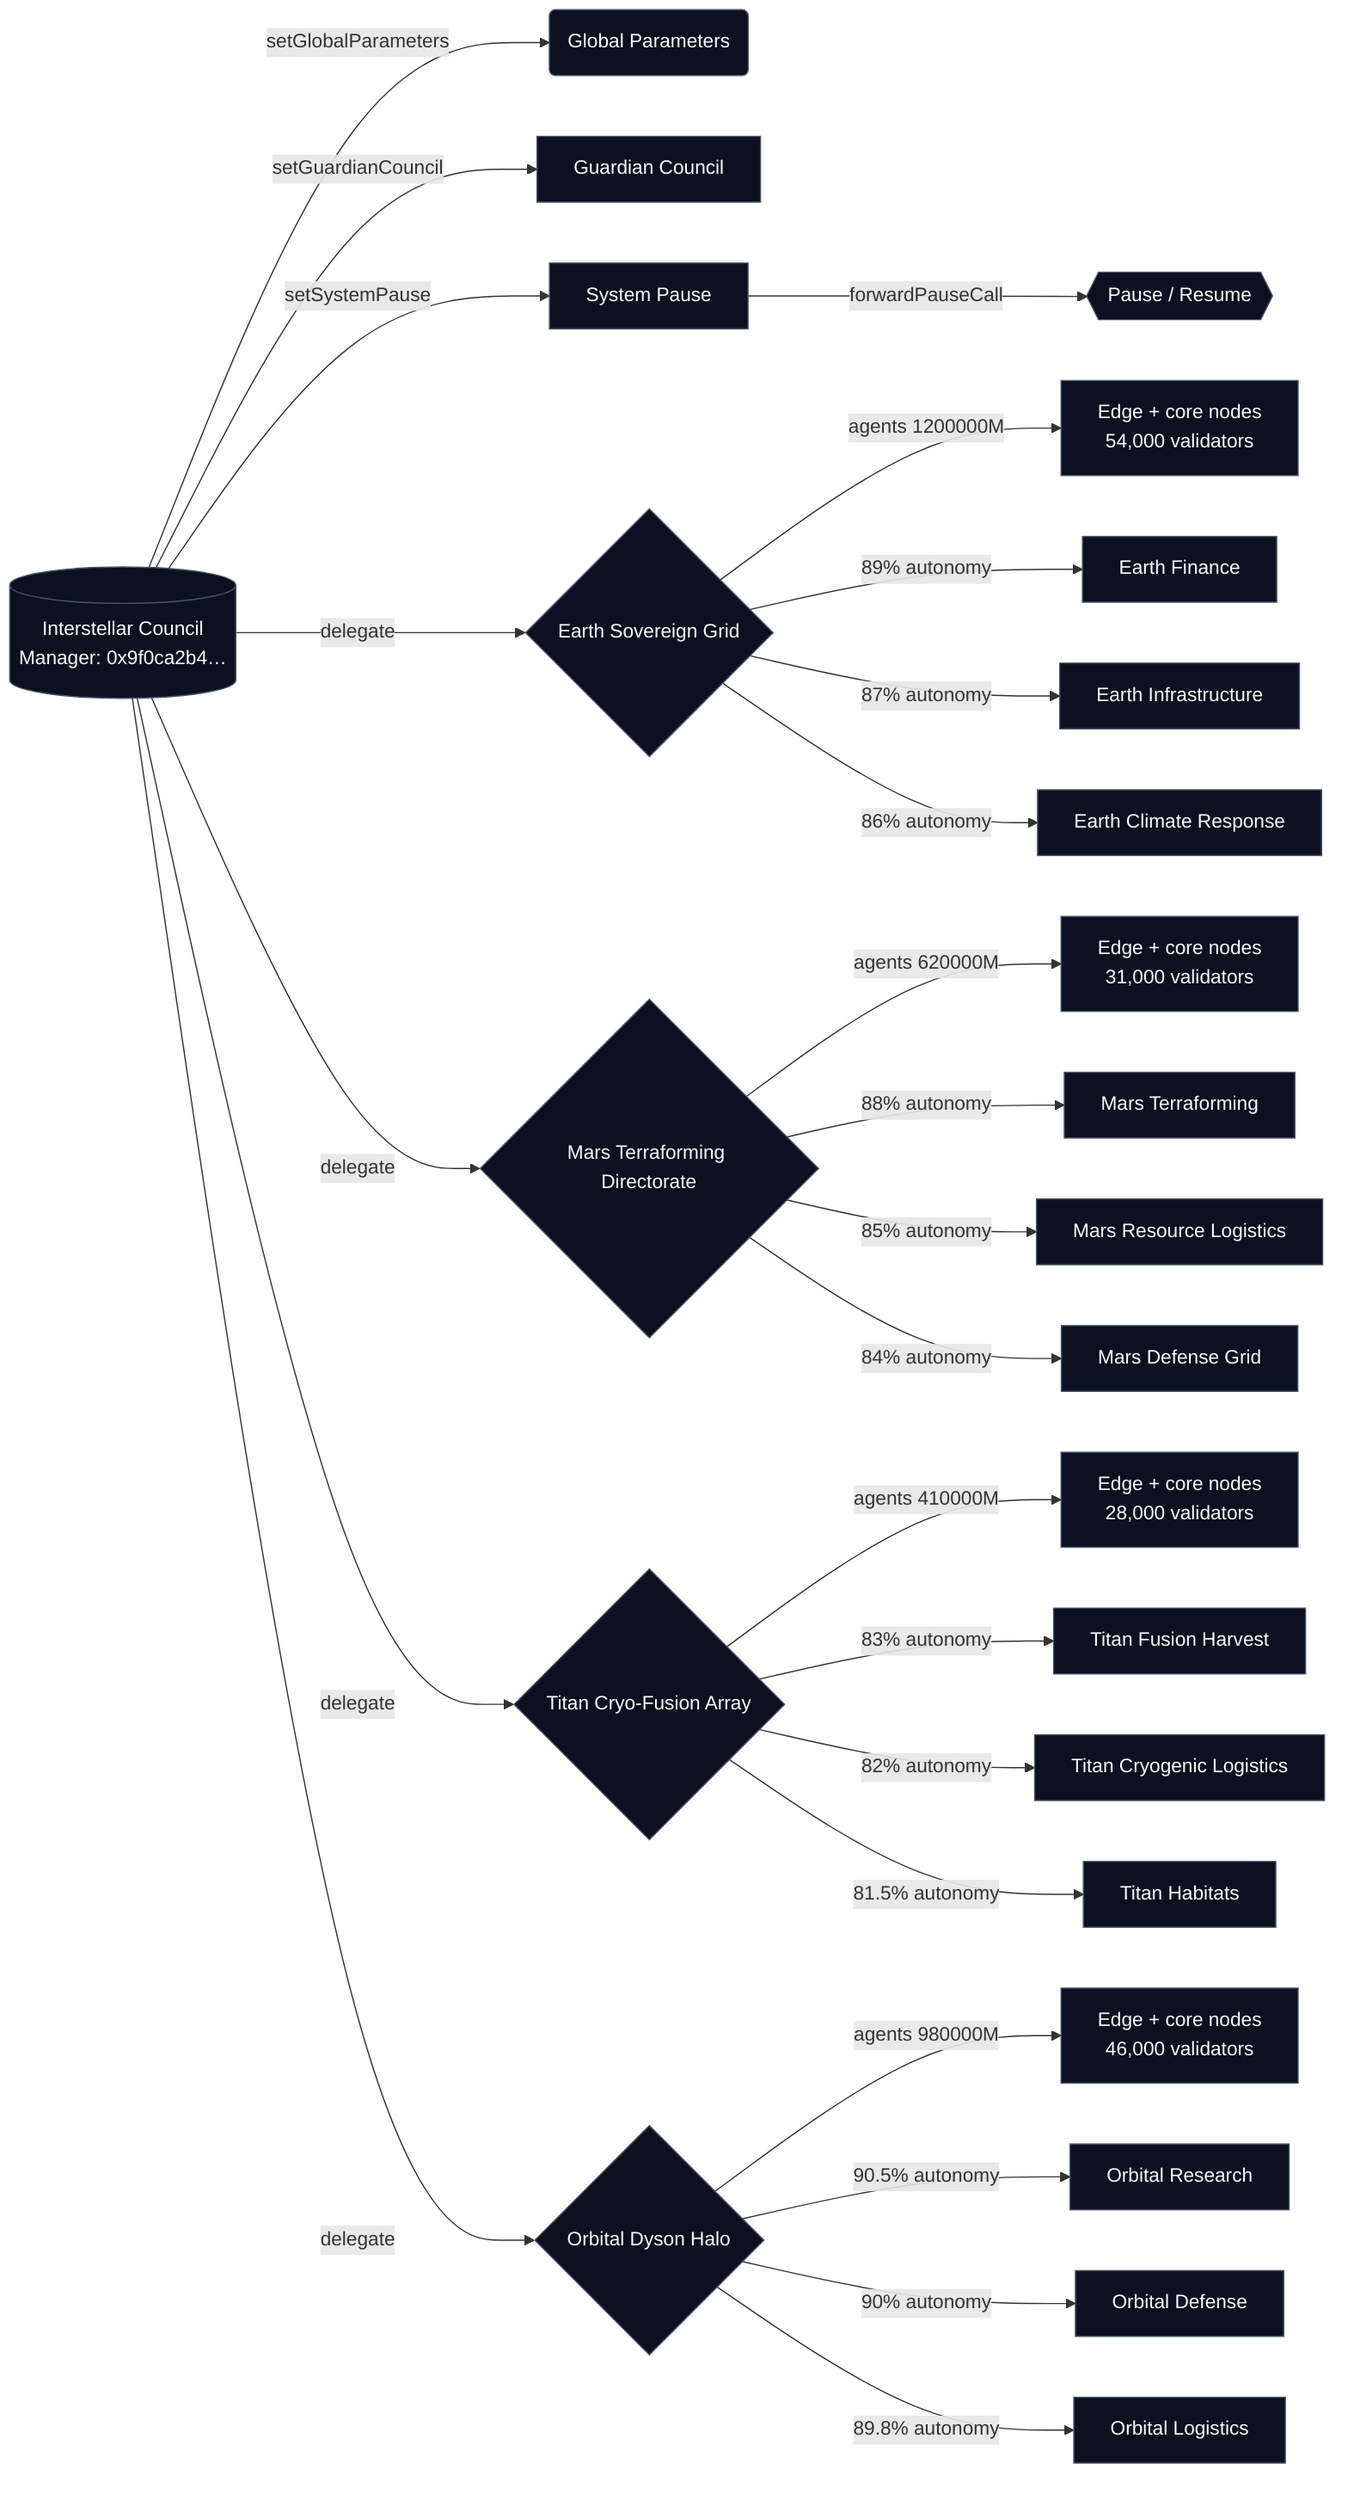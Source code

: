 %% Autogenerated by orchestrate.ts (k2-stellar-demo)
flowchart LR
  IC[(Interstellar Council\nManager: 0x9f0ca2b4…)]
  IC -->|setGlobalParameters| GP(Global Parameters)
  IC -->|setGuardianCouncil| GC[Guardian Council]
  IC -->|setSystemPause| SP[System Pause]
  SP -->|forwardPauseCall| PAUSE{{Pause / Resume}}
  IC -->|delegate| EARTH_SOVEREIGN_GRID{Earth Sovereign Grid}
  EARTH_SOVEREIGN_GRID -->|agents 1200000M| EARTH_SOVEREIGN_GRID_AGENTS
  EARTH_SOVEREIGN_GRID_AGENTS[Edge + core nodes\n54,000 validators]
  EARTH_SOVEREIGN_GRID -->|89% autonomy| EARTH_SOVEREIGN_GRID_bead4b[Earth Finance]
  EARTH_SOVEREIGN_GRID -->|87% autonomy| EARTH_SOVEREIGN_GRID_257efb[Earth Infrastructure]
  EARTH_SOVEREIGN_GRID -->|86% autonomy| EARTH_SOVEREIGN_GRID_ab0b0c[Earth Climate Response]
  IC -->|delegate| MARS_TERRAFORMING_DIRECTORATE{Mars Terraforming Directorate}
  MARS_TERRAFORMING_DIRECTORATE -->|agents 620000M| MARS_TERRAFORMING_DIRECTORATE_AGENTS
  MARS_TERRAFORMING_DIRECTORATE_AGENTS[Edge + core nodes\n31,000 validators]
  MARS_TERRAFORMING_DIRECTORATE -->|88% autonomy| MARS_TERRAFORMING_DIRECTORATE_c5190e[Mars Terraforming]
  MARS_TERRAFORMING_DIRECTORATE -->|85% autonomy| MARS_TERRAFORMING_DIRECTORATE_f960e9[Mars Resource Logistics]
  MARS_TERRAFORMING_DIRECTORATE -->|84% autonomy| MARS_TERRAFORMING_DIRECTORATE_ba29b2[Mars Defense Grid]
  IC -->|delegate| TITAN_CRYOFUSION_ARRAY{Titan Cryo-Fusion Array}
  TITAN_CRYOFUSION_ARRAY -->|agents 410000M| TITAN_CRYOFUSION_ARRAY_AGENTS
  TITAN_CRYOFUSION_ARRAY_AGENTS[Edge + core nodes\n28,000 validators]
  TITAN_CRYOFUSION_ARRAY -->|83% autonomy| TITAN_CRYOFUSION_ARRAY_28cd03[Titan Fusion Harvest]
  TITAN_CRYOFUSION_ARRAY -->|82% autonomy| TITAN_CRYOFUSION_ARRAY_8d80ae[Titan Cryogenic Logistics]
  TITAN_CRYOFUSION_ARRAY -->|81.5% autonomy| TITAN_CRYOFUSION_ARRAY_807b18[Titan Habitats]
  IC -->|delegate| ORBITAL_DYSON_HALO{Orbital Dyson Halo}
  ORBITAL_DYSON_HALO -->|agents 980000M| ORBITAL_DYSON_HALO_AGENTS
  ORBITAL_DYSON_HALO_AGENTS[Edge + core nodes\n46,000 validators]
  ORBITAL_DYSON_HALO -->|90.5% autonomy| ORBITAL_DYSON_HALO_ffbe84[Orbital Research]
  ORBITAL_DYSON_HALO -->|90% autonomy| ORBITAL_DYSON_HALO_f5d88d[Orbital Defense]
  ORBITAL_DYSON_HALO -->|89.8% autonomy| ORBITAL_DYSON_HALO_bf3afc[Orbital Logistics]
  classDef council fill:#0f172a,stroke:#4c51bf,color:#f8fafc;
  classDef federation fill:#111c4e,stroke:#5a67d8,color:#f8fafc;
  classDef default fill:#0b1120,stroke:#475569,color:#f8fafc;
  %% Dominance Score: 90.5